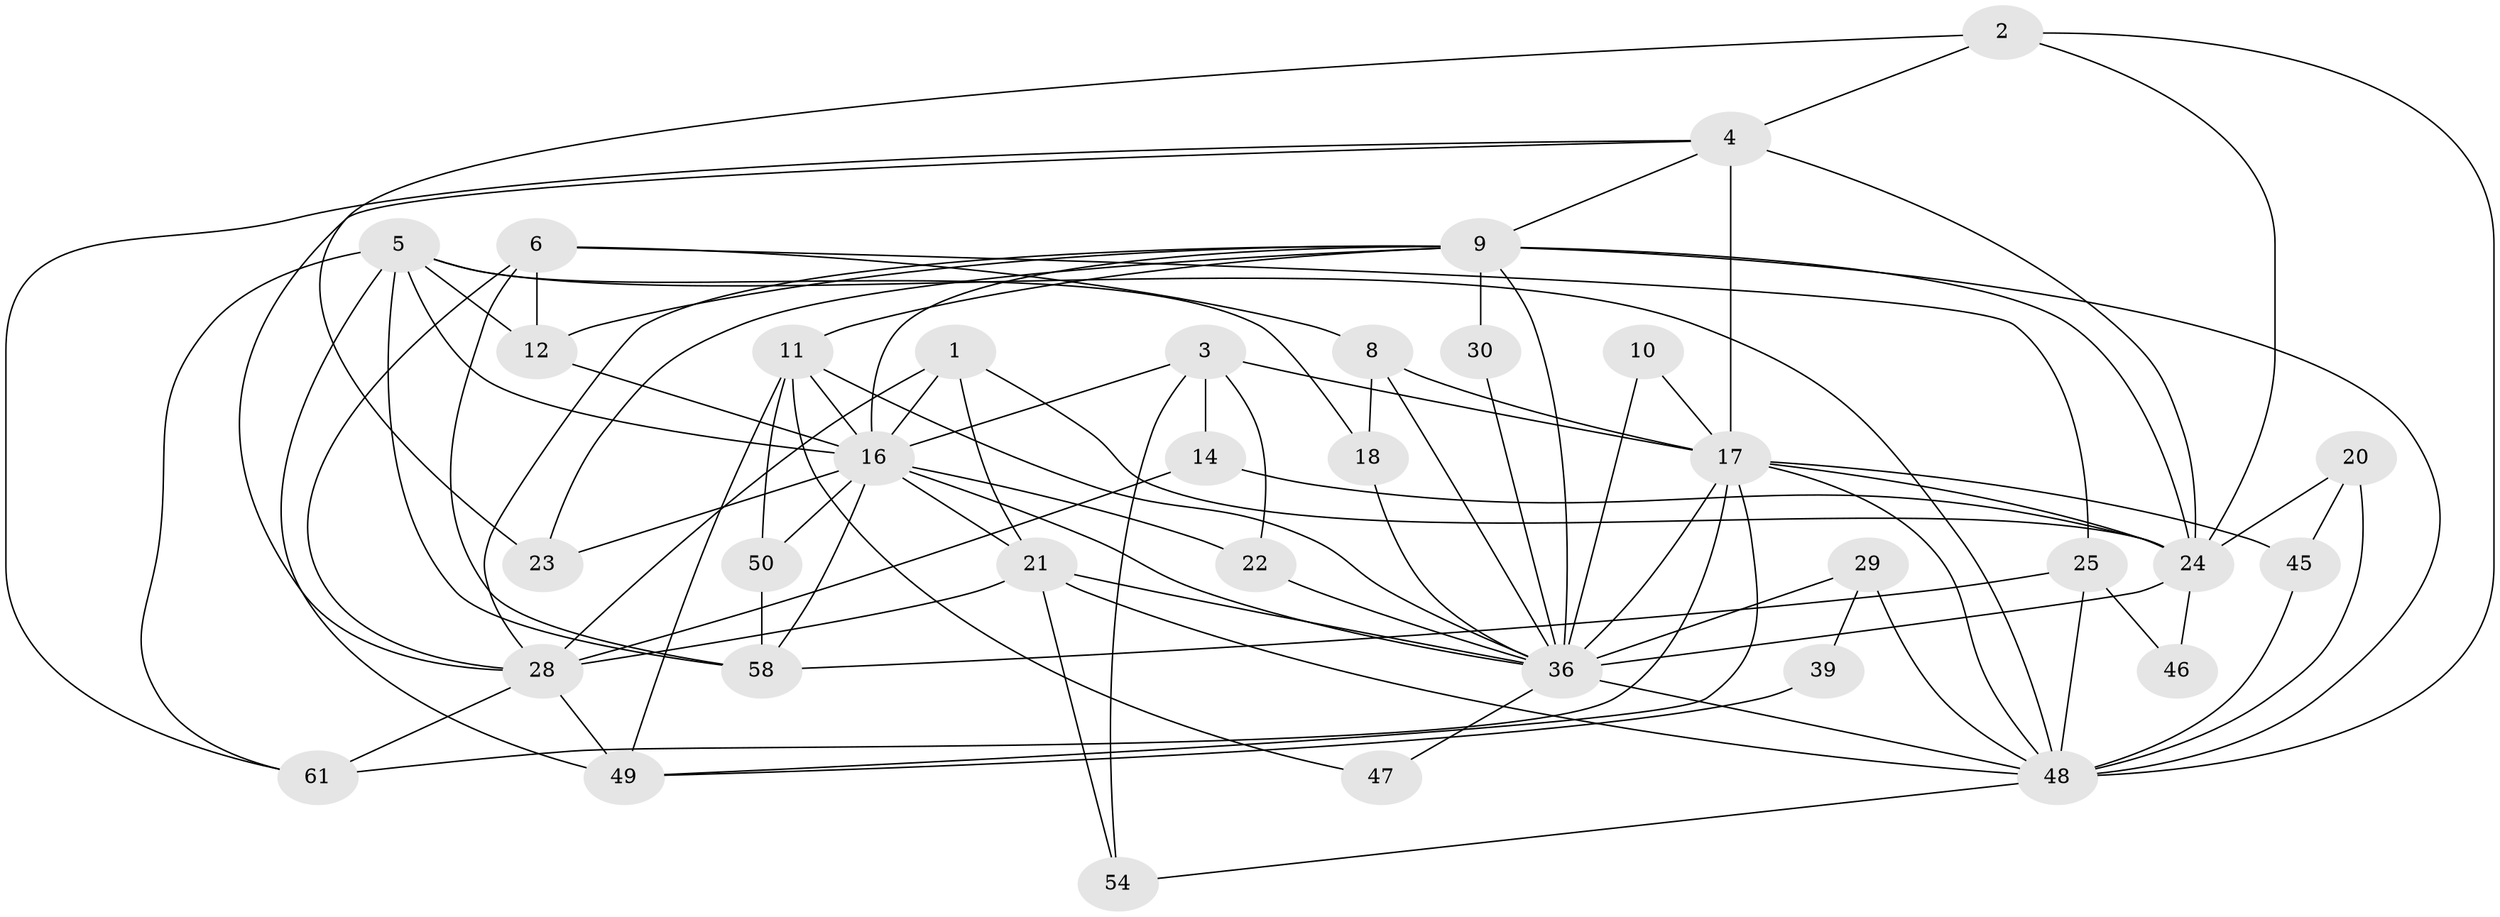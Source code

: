 // original degree distribution, {4: 0.30985915492957744, 5: 0.18309859154929578, 3: 0.2535211267605634, 6: 0.04225352112676056, 7: 0.028169014084507043, 8: 0.028169014084507043, 2: 0.14084507042253522, 9: 0.014084507042253521}
// Generated by graph-tools (version 1.1) at 2025/14/03/09/25 04:14:57]
// undirected, 35 vertices, 90 edges
graph export_dot {
graph [start="1"]
  node [color=gray90,style=filled];
  1;
  2 [super="+40"];
  3 [super="+26"];
  4 [super="+38"];
  5 [super="+7"];
  6 [super="+68"];
  8;
  9 [super="+32+13"];
  10;
  11 [super="+66"];
  12;
  14 [super="+59"];
  16 [super="+35+44"];
  17 [super="+19"];
  18;
  20;
  21 [super="+51"];
  22;
  23;
  24 [super="+53+33"];
  25 [super="+43"];
  28 [super="+52+41+31"];
  29 [super="+67"];
  30;
  36 [super="+60+56+42"];
  39;
  45;
  46;
  47;
  48 [super="+71+63+69"];
  49 [super="+64"];
  50;
  54;
  58;
  61;
  1 -- 24;
  1 -- 21;
  1 -- 28;
  1 -- 16;
  2 -- 23;
  2 -- 48;
  2 -- 24;
  2 -- 4;
  3 -- 14;
  3 -- 16;
  3 -- 22;
  3 -- 54;
  3 -- 17;
  4 -- 61;
  4 -- 17;
  4 -- 24 [weight=2];
  4 -- 9;
  4 -- 28;
  5 -- 16;
  5 -- 18;
  5 -- 12;
  5 -- 61;
  5 -- 48;
  5 -- 58;
  5 -- 49;
  6 -- 8;
  6 -- 58;
  6 -- 25;
  6 -- 12;
  6 -- 28;
  8 -- 17;
  8 -- 18;
  8 -- 36;
  9 -- 16;
  9 -- 48 [weight=2];
  9 -- 12;
  9 -- 30 [weight=2];
  9 -- 36 [weight=2];
  9 -- 11;
  9 -- 23;
  9 -- 24;
  9 -- 28;
  10 -- 17;
  10 -- 36 [weight=2];
  11 -- 47;
  11 -- 50 [weight=2];
  11 -- 16;
  11 -- 49;
  11 -- 36;
  12 -- 16;
  14 -- 24;
  14 -- 28 [weight=2];
  16 -- 36;
  16 -- 21;
  16 -- 22;
  16 -- 50;
  16 -- 23 [weight=2];
  16 -- 58;
  17 -- 61;
  17 -- 49;
  17 -- 48;
  17 -- 24;
  17 -- 45;
  17 -- 36;
  18 -- 36;
  20 -- 45;
  20 -- 48;
  20 -- 24;
  21 -- 48;
  21 -- 36;
  21 -- 54;
  21 -- 28;
  22 -- 36;
  24 -- 46 [weight=2];
  24 -- 36 [weight=3];
  25 -- 48;
  25 -- 58;
  25 -- 46 [weight=2];
  28 -- 61;
  28 -- 49;
  29 -- 48;
  29 -- 39;
  29 -- 36 [weight=2];
  30 -- 36;
  36 -- 48;
  36 -- 47;
  39 -- 49;
  45 -- 48;
  48 -- 54;
  50 -- 58;
}
